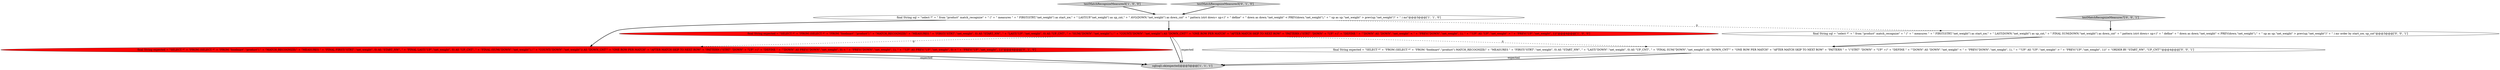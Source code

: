 digraph {
3 [style = filled, label = "testMatchRecognizeMeasures5['1', '0', '0']", fillcolor = lightgray, shape = diamond image = "AAA0AAABBB1BBB"];
4 [style = filled, label = "final String expected = \"SELECT *\" + \"FROM (SELECT *\" + \"FROM \"foodmart\".\"product\") \" + \"MATCH_RECOGNIZE(\" + \"MEASURES \" + \"FINAL FIRST(\"STRT\".\"net_weight\", 0) AS \"START_NW\", \" + \"FINAL LAST(\"UP\".\"net_weight\", 0) AS \"UP_CNT\", \" + \"FINAL (SUM(\"DOWN\".\"net_weight\") / \" + \"COUNT(\"DOWN\".\"net_weight\")) AS \"DOWN_CNT\"\" + \"ONE ROW PER MATCH\" + \"AFTER MATCH SKIP TO NEXT ROW\" + \"PATTERN (\"STRT\" \"DOWN\" + \"UP\" +)\" + \"DEFINE \" + \"\"DOWN\" AS PREV(\"DOWN\".\"net_weight\", 0) < \" + \"PREV(\"DOWN\".\"net_weight\", 1), \" + \"\"UP\" AS PREV(\"UP\".\"net_weight\", 0) > \" + \"PREV(\"UP\".\"net_weight\", 1))\"@@@4@@@['0', '1', '0']", fillcolor = red, shape = ellipse image = "AAA1AAABBB2BBB"];
1 [style = filled, label = "final String expected = \"SELECT *\" + \"FROM (SELECT *\" + \"FROM \"foodmart\".\"product\") \" + \"MATCH_RECOGNIZE(\" + \"MEASURES \" + \"FIRST(\"STRT\".\"net_weight\", 0) AS \"START_NW\", \" + \"LAST(\"UP\".\"net_weight\", 0) AS \"UP_CNT\", \" + \"SUM(\"DOWN\".\"net_weight\") / \" + \"COUNT(\"DOWN\".\"net_weight\") AS \"DOWN_CNT\"\" + \"ONE ROW PER MATCH\" + \"AFTER MATCH SKIP TO NEXT ROW\" + \"PATTERN (\"STRT\" \"DOWN\" + \"UP\" +)\" + \"DEFINE \" + \"\"DOWN\" AS \"DOWN\".\"net_weight\" < \" + \"PREV(\"DOWN\".\"net_weight\", 1), \" + \"\"UP\" AS \"UP\".\"net_weight\" > \" + \"PREV(\"UP\".\"net_weight\", 1))\"@@@4@@@['1', '0', '0']", fillcolor = red, shape = ellipse image = "AAA1AAABBB1BBB"];
0 [style = filled, label = "final String sql = \"select *\" + \" from \"product\" match_recognize\" + \" (\" + \" measures \" + \" FIRST(STRT.\"net_weight\") as start_nw,\" + \" LAST(UP.\"net_weight\") as up_cnt,\" + \" AVG(DOWN.\"net_weight\") as down_cnt\" + \" pattern (strt down+ up+)\" + \" define\" + \" down as down.\"net_weight\" < PREV(down.\"net_weight\"),\" + \" up as up.\"net_weight\" > prev(up.\"net_weight\")\" + \" ) mr\"@@@3@@@['1', '1', '0']", fillcolor = white, shape = ellipse image = "AAA0AAABBB1BBB"];
7 [style = filled, label = "testMatchRecognizeMeasures7['0', '0', '1']", fillcolor = lightgray, shape = diamond image = "AAA0AAABBB3BBB"];
2 [style = filled, label = "sql(sql).ok(expected)@@@5@@@['1', '1', '1']", fillcolor = lightgray, shape = ellipse image = "AAA0AAABBB1BBB"];
8 [style = filled, label = "final String expected = \"SELECT *\" + \"FROM (SELECT *\" + \"FROM \"foodmart\".\"product\") MATCH_RECOGNIZE(\" + \"MEASURES \" + \"FIRST(\"STRT\".\"net_weight\", 0) AS \"START_NW\", \" + \"LAST(\"DOWN\".\"net_weight\", 0) AS \"UP_CNT\", \" + \"FINAL SUM(\"DOWN\".\"net_weight\") AS \"DOWN_CNT\"\" + \"ONE ROW PER MATCH\" + \"AFTER MATCH SKIP TO NEXT ROW\" + \"PATTERN \" + \"(\"STRT\" \"DOWN\" + \"UP\" +)\" + \"DEFINE \" + \"\"DOWN\" AS \"DOWN\".\"net_weight\" < \" + \"PREV(\"DOWN\".\"net_weight\", 1), \" + \"\"UP\" AS \"UP\".\"net_weight\" > \" + \"PREV(\"UP\".\"net_weight\", 1))\" + \"ORDER BY \"START_NW\", \"UP_CNT\"\"@@@4@@@['0', '0', '1']", fillcolor = white, shape = ellipse image = "AAA0AAABBB3BBB"];
6 [style = filled, label = "final String sql = \"select *\" + \" from \"product\" match_recognize\" + \" (\" + \" measures \" + \" FIRST(STRT.\"net_weight\") as start_nw,\" + \" LAST(DOWN.\"net_weight\") as up_cnt,\" + \" FINAL SUM(DOWN.\"net_weight\") as down_cnt\" + \" pattern (strt down+ up+)\" + \" define\" + \" down as down.\"net_weight\" < PREV(down.\"net_weight\"),\" + \" up as up.\"net_weight\" > prev(up.\"net_weight\")\" + \" ) mr order by start_nw, up_cnt\"@@@3@@@['0', '0', '1']", fillcolor = white, shape = ellipse image = "AAA0AAABBB3BBB"];
5 [style = filled, label = "testMatchRecognizeMeasures5['0', '1', '0']", fillcolor = lightgray, shape = diamond image = "AAA0AAABBB2BBB"];
4->2 [style = solid, label="expected"];
1->4 [style = dashed, label="0"];
1->8 [style = dashed, label="0"];
1->2 [style = bold, label=""];
8->2 [style = solid, label="expected"];
7->6 [style = bold, label=""];
4->2 [style = bold, label=""];
5->0 [style = bold, label=""];
8->2 [style = bold, label=""];
0->4 [style = bold, label=""];
1->2 [style = solid, label="expected"];
0->1 [style = bold, label=""];
3->0 [style = bold, label=""];
6->8 [style = bold, label=""];
0->6 [style = dashed, label="0"];
}
